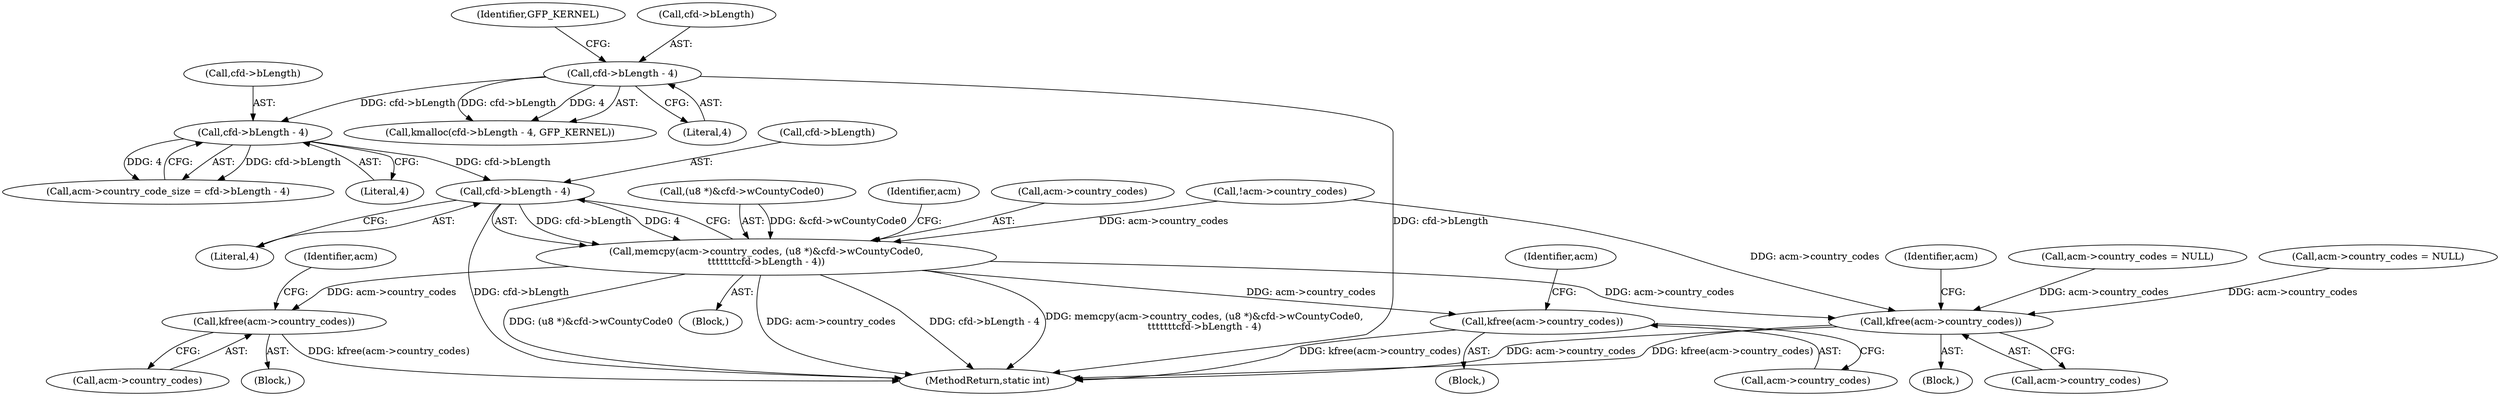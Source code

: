 digraph "0_linux_8835ba4a39cf53f705417b3b3a94eb067673f2c9@pointer" {
"1001315" [label="(Call,cfd->bLength - 4)"];
"1001300" [label="(Call,cfd->bLength - 4)"];
"1001284" [label="(Call,cfd->bLength - 4)"];
"1001305" [label="(Call,memcpy(acm->country_codes, (u8 *)&cfd->wCountyCode0,\n\t\t\t\t\t\t\tcfd->bLength - 4))"];
"1001341" [label="(Call,kfree(acm->country_codes))"];
"1001377" [label="(Call,kfree(acm->country_codes))"];
"1001538" [label="(Call,kfree(acm->country_codes))"];
"1001283" [label="(Call,kmalloc(cfd->bLength - 4, GFP_KERNEL))"];
"1001340" [label="(Block,)"];
"1001519" [label="(Block,)"];
"1001278" [label="(Block,)"];
"1001546" [label="(Identifier,acm)"];
"1001341" [label="(Call,kfree(acm->country_codes))"];
"1001296" [label="(Call,acm->country_code_size = cfd->bLength - 4)"];
"1001284" [label="(Call,cfd->bLength - 4)"];
"1001309" [label="(Call,(u8 *)&cfd->wCountyCode0)"];
"1001539" [label="(Call,acm->country_codes)"];
"1001304" [label="(Literal,4)"];
"1001377" [label="(Call,kfree(acm->country_codes))"];
"1001538" [label="(Call,kfree(acm->country_codes))"];
"1001291" [label="(Call,!acm->country_codes)"];
"1001378" [label="(Call,acm->country_codes)"];
"1001381" [label="(Call,acm->country_codes = NULL)"];
"1001345" [label="(Call,acm->country_codes = NULL)"];
"1001342" [label="(Call,acm->country_codes)"];
"1001383" [label="(Identifier,acm)"];
"1001301" [label="(Call,cfd->bLength)"];
"1001289" [label="(Identifier,GFP_KERNEL)"];
"1001305" [label="(Call,memcpy(acm->country_codes, (u8 *)&cfd->wCountyCode0,\n\t\t\t\t\t\t\tcfd->bLength - 4))"];
"1001288" [label="(Literal,4)"];
"1001322" [label="(Identifier,acm)"];
"1001316" [label="(Call,cfd->bLength)"];
"1001285" [label="(Call,cfd->bLength)"];
"1001347" [label="(Identifier,acm)"];
"1001315" [label="(Call,cfd->bLength - 4)"];
"1001300" [label="(Call,cfd->bLength - 4)"];
"1001306" [label="(Call,acm->country_codes)"];
"1001319" [label="(Literal,4)"];
"1001369" [label="(Block,)"];
"1001615" [label="(MethodReturn,static int)"];
"1001315" -> "1001305"  [label="AST: "];
"1001315" -> "1001319"  [label="CFG: "];
"1001316" -> "1001315"  [label="AST: "];
"1001319" -> "1001315"  [label="AST: "];
"1001305" -> "1001315"  [label="CFG: "];
"1001315" -> "1001615"  [label="DDG: cfd->bLength"];
"1001315" -> "1001305"  [label="DDG: cfd->bLength"];
"1001315" -> "1001305"  [label="DDG: 4"];
"1001300" -> "1001315"  [label="DDG: cfd->bLength"];
"1001300" -> "1001296"  [label="AST: "];
"1001300" -> "1001304"  [label="CFG: "];
"1001301" -> "1001300"  [label="AST: "];
"1001304" -> "1001300"  [label="AST: "];
"1001296" -> "1001300"  [label="CFG: "];
"1001300" -> "1001296"  [label="DDG: cfd->bLength"];
"1001300" -> "1001296"  [label="DDG: 4"];
"1001284" -> "1001300"  [label="DDG: cfd->bLength"];
"1001284" -> "1001283"  [label="AST: "];
"1001284" -> "1001288"  [label="CFG: "];
"1001285" -> "1001284"  [label="AST: "];
"1001288" -> "1001284"  [label="AST: "];
"1001289" -> "1001284"  [label="CFG: "];
"1001284" -> "1001615"  [label="DDG: cfd->bLength"];
"1001284" -> "1001283"  [label="DDG: cfd->bLength"];
"1001284" -> "1001283"  [label="DDG: 4"];
"1001305" -> "1001278"  [label="AST: "];
"1001306" -> "1001305"  [label="AST: "];
"1001309" -> "1001305"  [label="AST: "];
"1001322" -> "1001305"  [label="CFG: "];
"1001305" -> "1001615"  [label="DDG: (u8 *)&cfd->wCountyCode0"];
"1001305" -> "1001615"  [label="DDG: cfd->bLength - 4"];
"1001305" -> "1001615"  [label="DDG: memcpy(acm->country_codes, (u8 *)&cfd->wCountyCode0,\n\t\t\t\t\t\t\tcfd->bLength - 4)"];
"1001305" -> "1001615"  [label="DDG: acm->country_codes"];
"1001291" -> "1001305"  [label="DDG: acm->country_codes"];
"1001309" -> "1001305"  [label="DDG: &cfd->wCountyCode0"];
"1001305" -> "1001341"  [label="DDG: acm->country_codes"];
"1001305" -> "1001377"  [label="DDG: acm->country_codes"];
"1001305" -> "1001538"  [label="DDG: acm->country_codes"];
"1001341" -> "1001340"  [label="AST: "];
"1001341" -> "1001342"  [label="CFG: "];
"1001342" -> "1001341"  [label="AST: "];
"1001347" -> "1001341"  [label="CFG: "];
"1001341" -> "1001615"  [label="DDG: kfree(acm->country_codes)"];
"1001377" -> "1001369"  [label="AST: "];
"1001377" -> "1001378"  [label="CFG: "];
"1001378" -> "1001377"  [label="AST: "];
"1001383" -> "1001377"  [label="CFG: "];
"1001377" -> "1001615"  [label="DDG: kfree(acm->country_codes)"];
"1001538" -> "1001519"  [label="AST: "];
"1001538" -> "1001539"  [label="CFG: "];
"1001539" -> "1001538"  [label="AST: "];
"1001546" -> "1001538"  [label="CFG: "];
"1001538" -> "1001615"  [label="DDG: kfree(acm->country_codes)"];
"1001538" -> "1001615"  [label="DDG: acm->country_codes"];
"1001381" -> "1001538"  [label="DDG: acm->country_codes"];
"1001345" -> "1001538"  [label="DDG: acm->country_codes"];
"1001291" -> "1001538"  [label="DDG: acm->country_codes"];
}
